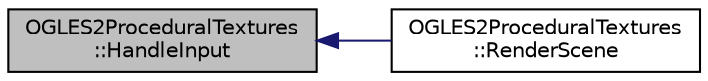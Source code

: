 digraph "OGLES2ProceduralTextures::HandleInput"
{
  edge [fontname="Helvetica",fontsize="10",labelfontname="Helvetica",labelfontsize="10"];
  node [fontname="Helvetica",fontsize="10",shape=record];
  rankdir="LR";
  Node1 [label="OGLES2ProceduralTextures\l::HandleInput",height=0.2,width=0.4,color="black", fillcolor="grey75", style="filled", fontcolor="black"];
  Node1 -> Node2 [dir="back",color="midnightblue",fontsize="10",style="solid",fontname="Helvetica"];
  Node2 [label="OGLES2ProceduralTextures\l::RenderScene",height=0.2,width=0.4,color="black", fillcolor="white", style="filled",URL="$class_o_g_l_e_s2_procedural_textures.html#a2b52f9799929158aa92c72d7d99984d4"];
}
